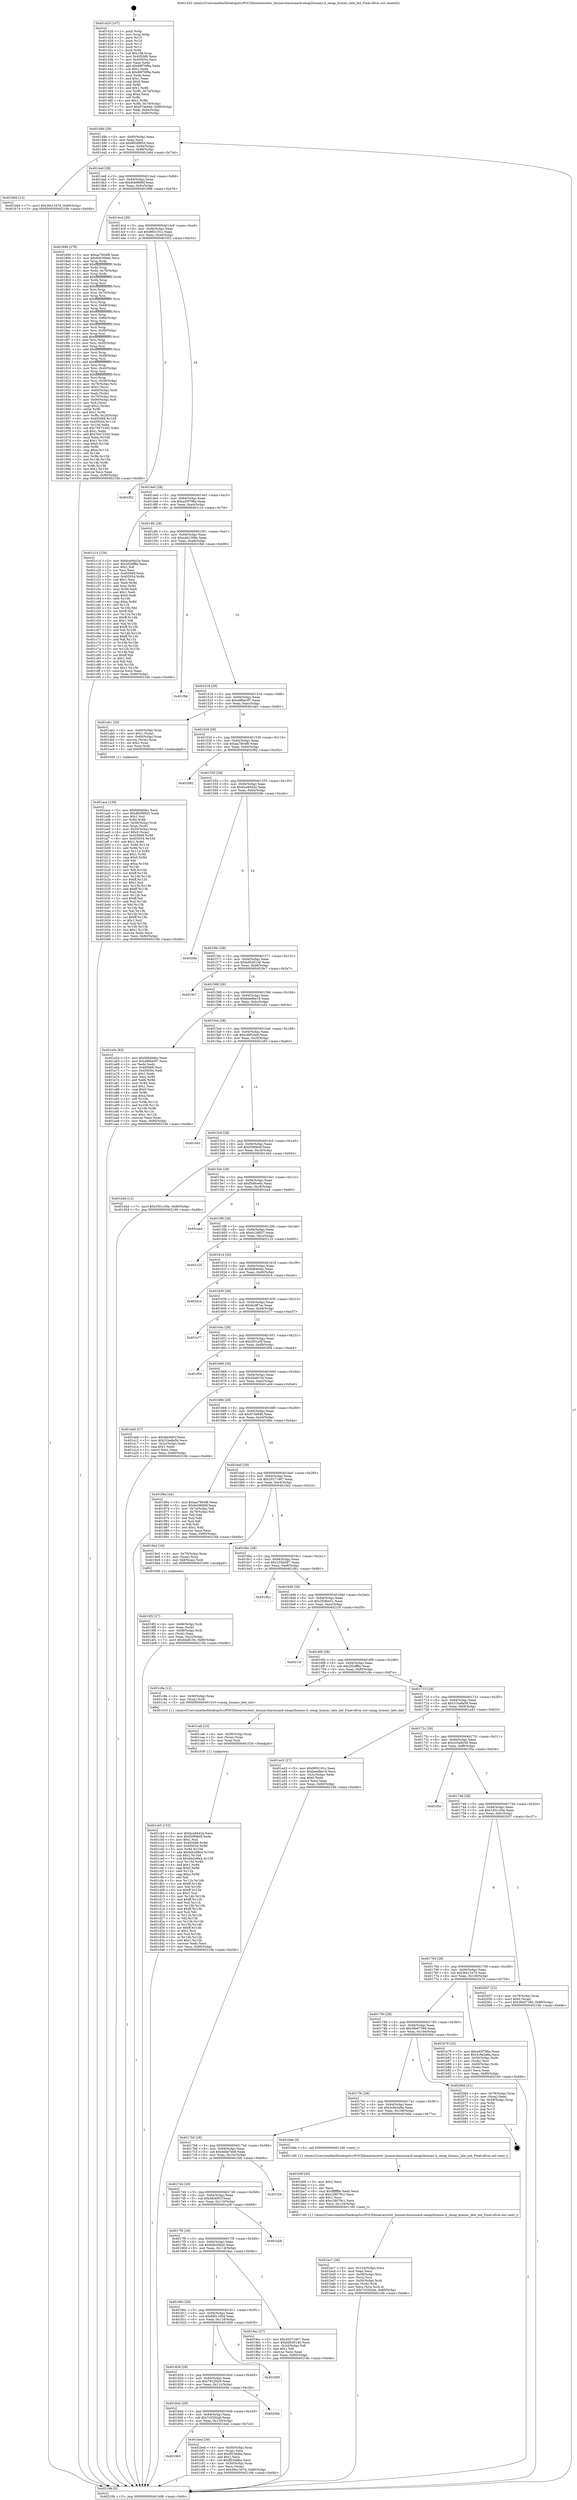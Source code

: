 digraph "0x401420" {
  label = "0x401420 (/mnt/c/Users/mathe/Desktop/tcc/POCII/binaries/extr_linuxarcharmmach-omap2hsmmc.h_omap_hsmmc_late_init_Final-ollvm.out::main(0))"
  labelloc = "t"
  node[shape=record]

  Entry [label="",width=0.3,height=0.3,shape=circle,fillcolor=black,style=filled]
  "0x40148b" [label="{
     0x40148b [29]\l
     | [instrs]\l
     &nbsp;&nbsp;0x40148b \<+3\>: mov -0x80(%rbp),%eax\l
     &nbsp;&nbsp;0x40148e \<+2\>: mov %eax,%ecx\l
     &nbsp;&nbsp;0x401490 \<+6\>: sub $0x8b5f9855,%ecx\l
     &nbsp;&nbsp;0x401496 \<+6\>: mov %eax,-0x94(%rbp)\l
     &nbsp;&nbsp;0x40149c \<+6\>: mov %ecx,-0x98(%rbp)\l
     &nbsp;&nbsp;0x4014a2 \<+6\>: je 0000000000401b6d \<main+0x74d\>\l
  }"]
  "0x401b6d" [label="{
     0x401b6d [12]\l
     | [instrs]\l
     &nbsp;&nbsp;0x401b6d \<+7\>: movl $0x36e1347d,-0x80(%rbp)\l
     &nbsp;&nbsp;0x401b74 \<+5\>: jmp 000000000040216b \<main+0xd4b\>\l
  }"]
  "0x4014a8" [label="{
     0x4014a8 [28]\l
     | [instrs]\l
     &nbsp;&nbsp;0x4014a8 \<+5\>: jmp 00000000004014ad \<main+0x8d\>\l
     &nbsp;&nbsp;0x4014ad \<+6\>: mov -0x94(%rbp),%eax\l
     &nbsp;&nbsp;0x4014b3 \<+5\>: sub $0x9cb9680f,%eax\l
     &nbsp;&nbsp;0x4014b8 \<+6\>: mov %eax,-0x9c(%rbp)\l
     &nbsp;&nbsp;0x4014be \<+6\>: je 0000000000401896 \<main+0x476\>\l
  }"]
  Exit [label="",width=0.3,height=0.3,shape=circle,fillcolor=black,style=filled,peripheries=2]
  "0x401896" [label="{
     0x401896 [278]\l
     | [instrs]\l
     &nbsp;&nbsp;0x401896 \<+5\>: mov $0xaa7804f8,%eax\l
     &nbsp;&nbsp;0x40189b \<+5\>: mov $0x60b30bdc,%ecx\l
     &nbsp;&nbsp;0x4018a0 \<+3\>: mov %rsp,%rdx\l
     &nbsp;&nbsp;0x4018a3 \<+4\>: add $0xfffffffffffffff0,%rdx\l
     &nbsp;&nbsp;0x4018a7 \<+3\>: mov %rdx,%rsp\l
     &nbsp;&nbsp;0x4018aa \<+4\>: mov %rdx,-0x78(%rbp)\l
     &nbsp;&nbsp;0x4018ae \<+3\>: mov %rsp,%rdx\l
     &nbsp;&nbsp;0x4018b1 \<+4\>: add $0xfffffffffffffff0,%rdx\l
     &nbsp;&nbsp;0x4018b5 \<+3\>: mov %rdx,%rsp\l
     &nbsp;&nbsp;0x4018b8 \<+3\>: mov %rsp,%rsi\l
     &nbsp;&nbsp;0x4018bb \<+4\>: add $0xfffffffffffffff0,%rsi\l
     &nbsp;&nbsp;0x4018bf \<+3\>: mov %rsi,%rsp\l
     &nbsp;&nbsp;0x4018c2 \<+4\>: mov %rsi,-0x70(%rbp)\l
     &nbsp;&nbsp;0x4018c6 \<+3\>: mov %rsp,%rsi\l
     &nbsp;&nbsp;0x4018c9 \<+4\>: add $0xfffffffffffffff0,%rsi\l
     &nbsp;&nbsp;0x4018cd \<+3\>: mov %rsi,%rsp\l
     &nbsp;&nbsp;0x4018d0 \<+4\>: mov %rsi,-0x68(%rbp)\l
     &nbsp;&nbsp;0x4018d4 \<+3\>: mov %rsp,%rsi\l
     &nbsp;&nbsp;0x4018d7 \<+4\>: add $0xfffffffffffffff0,%rsi\l
     &nbsp;&nbsp;0x4018db \<+3\>: mov %rsi,%rsp\l
     &nbsp;&nbsp;0x4018de \<+4\>: mov %rsi,-0x60(%rbp)\l
     &nbsp;&nbsp;0x4018e2 \<+3\>: mov %rsp,%rsi\l
     &nbsp;&nbsp;0x4018e5 \<+4\>: add $0xfffffffffffffff0,%rsi\l
     &nbsp;&nbsp;0x4018e9 \<+3\>: mov %rsi,%rsp\l
     &nbsp;&nbsp;0x4018ec \<+4\>: mov %rsi,-0x58(%rbp)\l
     &nbsp;&nbsp;0x4018f0 \<+3\>: mov %rsp,%rsi\l
     &nbsp;&nbsp;0x4018f3 \<+4\>: add $0xfffffffffffffff0,%rsi\l
     &nbsp;&nbsp;0x4018f7 \<+3\>: mov %rsi,%rsp\l
     &nbsp;&nbsp;0x4018fa \<+4\>: mov %rsi,-0x50(%rbp)\l
     &nbsp;&nbsp;0x4018fe \<+3\>: mov %rsp,%rsi\l
     &nbsp;&nbsp;0x401901 \<+4\>: add $0xfffffffffffffff0,%rsi\l
     &nbsp;&nbsp;0x401905 \<+3\>: mov %rsi,%rsp\l
     &nbsp;&nbsp;0x401908 \<+4\>: mov %rsi,-0x48(%rbp)\l
     &nbsp;&nbsp;0x40190c \<+3\>: mov %rsp,%rsi\l
     &nbsp;&nbsp;0x40190f \<+4\>: add $0xfffffffffffffff0,%rsi\l
     &nbsp;&nbsp;0x401913 \<+3\>: mov %rsi,%rsp\l
     &nbsp;&nbsp;0x401916 \<+4\>: mov %rsi,-0x40(%rbp)\l
     &nbsp;&nbsp;0x40191a \<+3\>: mov %rsp,%rsi\l
     &nbsp;&nbsp;0x40191d \<+4\>: add $0xfffffffffffffff0,%rsi\l
     &nbsp;&nbsp;0x401921 \<+3\>: mov %rsi,%rsp\l
     &nbsp;&nbsp;0x401924 \<+4\>: mov %rsi,-0x38(%rbp)\l
     &nbsp;&nbsp;0x401928 \<+4\>: mov -0x78(%rbp),%rsi\l
     &nbsp;&nbsp;0x40192c \<+6\>: movl $0x0,(%rsi)\l
     &nbsp;&nbsp;0x401932 \<+6\>: mov -0x84(%rbp),%edi\l
     &nbsp;&nbsp;0x401938 \<+2\>: mov %edi,(%rdx)\l
     &nbsp;&nbsp;0x40193a \<+4\>: mov -0x70(%rbp),%rsi\l
     &nbsp;&nbsp;0x40193e \<+7\>: mov -0x90(%rbp),%r8\l
     &nbsp;&nbsp;0x401945 \<+3\>: mov %r8,(%rsi)\l
     &nbsp;&nbsp;0x401948 \<+3\>: cmpl $0x2,(%rdx)\l
     &nbsp;&nbsp;0x40194b \<+4\>: setne %r9b\l
     &nbsp;&nbsp;0x40194f \<+4\>: and $0x1,%r9b\l
     &nbsp;&nbsp;0x401953 \<+4\>: mov %r9b,-0x2d(%rbp)\l
     &nbsp;&nbsp;0x401957 \<+8\>: mov 0x405068,%r10d\l
     &nbsp;&nbsp;0x40195f \<+8\>: mov 0x405054,%r11d\l
     &nbsp;&nbsp;0x401967 \<+3\>: mov %r10d,%ebx\l
     &nbsp;&nbsp;0x40196a \<+6\>: sub $0x79472302,%ebx\l
     &nbsp;&nbsp;0x401970 \<+3\>: sub $0x1,%ebx\l
     &nbsp;&nbsp;0x401973 \<+6\>: add $0x79472302,%ebx\l
     &nbsp;&nbsp;0x401979 \<+4\>: imul %ebx,%r10d\l
     &nbsp;&nbsp;0x40197d \<+4\>: and $0x1,%r10d\l
     &nbsp;&nbsp;0x401981 \<+4\>: cmp $0x0,%r10d\l
     &nbsp;&nbsp;0x401985 \<+4\>: sete %r9b\l
     &nbsp;&nbsp;0x401989 \<+4\>: cmp $0xa,%r11d\l
     &nbsp;&nbsp;0x40198d \<+4\>: setl %r14b\l
     &nbsp;&nbsp;0x401991 \<+3\>: mov %r9b,%r15b\l
     &nbsp;&nbsp;0x401994 \<+3\>: and %r14b,%r15b\l
     &nbsp;&nbsp;0x401997 \<+3\>: xor %r14b,%r9b\l
     &nbsp;&nbsp;0x40199a \<+3\>: or %r9b,%r15b\l
     &nbsp;&nbsp;0x40199d \<+4\>: test $0x1,%r15b\l
     &nbsp;&nbsp;0x4019a1 \<+3\>: cmovne %ecx,%eax\l
     &nbsp;&nbsp;0x4019a4 \<+3\>: mov %eax,-0x80(%rbp)\l
     &nbsp;&nbsp;0x4019a7 \<+5\>: jmp 000000000040216b \<main+0xd4b\>\l
  }"]
  "0x4014c4" [label="{
     0x4014c4 [28]\l
     | [instrs]\l
     &nbsp;&nbsp;0x4014c4 \<+5\>: jmp 00000000004014c9 \<main+0xa9\>\l
     &nbsp;&nbsp;0x4014c9 \<+6\>: mov -0x94(%rbp),%eax\l
     &nbsp;&nbsp;0x4014cf \<+5\>: sub $0x9f02191c,%eax\l
     &nbsp;&nbsp;0x4014d4 \<+6\>: mov %eax,-0xa0(%rbp)\l
     &nbsp;&nbsp;0x4014da \<+6\>: je 0000000000401f52 \<main+0xb32\>\l
  }"]
  "0x401cb5" [label="{
     0x401cb5 [152]\l
     | [instrs]\l
     &nbsp;&nbsp;0x401cb5 \<+5\>: mov $0xbce9442e,%ecx\l
     &nbsp;&nbsp;0x401cba \<+5\>: mov $0xf29f4b0f,%edx\l
     &nbsp;&nbsp;0x401cbf \<+3\>: mov $0x1,%sil\l
     &nbsp;&nbsp;0x401cc2 \<+8\>: mov 0x405068,%r8d\l
     &nbsp;&nbsp;0x401cca \<+8\>: mov 0x405054,%r9d\l
     &nbsp;&nbsp;0x401cd2 \<+3\>: mov %r8d,%r10d\l
     &nbsp;&nbsp;0x401cd5 \<+7\>: add $0xfeb2d8e4,%r10d\l
     &nbsp;&nbsp;0x401cdc \<+4\>: sub $0x1,%r10d\l
     &nbsp;&nbsp;0x401ce0 \<+7\>: sub $0xfeb2d8e4,%r10d\l
     &nbsp;&nbsp;0x401ce7 \<+4\>: imul %r10d,%r8d\l
     &nbsp;&nbsp;0x401ceb \<+4\>: and $0x1,%r8d\l
     &nbsp;&nbsp;0x401cef \<+4\>: cmp $0x0,%r8d\l
     &nbsp;&nbsp;0x401cf3 \<+4\>: sete %r11b\l
     &nbsp;&nbsp;0x401cf7 \<+4\>: cmp $0xa,%r9d\l
     &nbsp;&nbsp;0x401cfb \<+3\>: setl %bl\l
     &nbsp;&nbsp;0x401cfe \<+3\>: mov %r11b,%r14b\l
     &nbsp;&nbsp;0x401d01 \<+4\>: xor $0xff,%r14b\l
     &nbsp;&nbsp;0x401d05 \<+3\>: mov %bl,%r15b\l
     &nbsp;&nbsp;0x401d08 \<+4\>: xor $0xff,%r15b\l
     &nbsp;&nbsp;0x401d0c \<+4\>: xor $0x1,%sil\l
     &nbsp;&nbsp;0x401d10 \<+3\>: mov %r14b,%r12b\l
     &nbsp;&nbsp;0x401d13 \<+4\>: and $0xff,%r12b\l
     &nbsp;&nbsp;0x401d17 \<+3\>: and %sil,%r11b\l
     &nbsp;&nbsp;0x401d1a \<+3\>: mov %r15b,%r13b\l
     &nbsp;&nbsp;0x401d1d \<+4\>: and $0xff,%r13b\l
     &nbsp;&nbsp;0x401d21 \<+3\>: and %sil,%bl\l
     &nbsp;&nbsp;0x401d24 \<+3\>: or %r11b,%r12b\l
     &nbsp;&nbsp;0x401d27 \<+3\>: or %bl,%r13b\l
     &nbsp;&nbsp;0x401d2a \<+3\>: xor %r13b,%r12b\l
     &nbsp;&nbsp;0x401d2d \<+3\>: or %r15b,%r14b\l
     &nbsp;&nbsp;0x401d30 \<+4\>: xor $0xff,%r14b\l
     &nbsp;&nbsp;0x401d34 \<+4\>: or $0x1,%sil\l
     &nbsp;&nbsp;0x401d38 \<+3\>: and %sil,%r14b\l
     &nbsp;&nbsp;0x401d3b \<+3\>: or %r14b,%r12b\l
     &nbsp;&nbsp;0x401d3e \<+4\>: test $0x1,%r12b\l
     &nbsp;&nbsp;0x401d42 \<+3\>: cmovne %edx,%ecx\l
     &nbsp;&nbsp;0x401d45 \<+3\>: mov %ecx,-0x80(%rbp)\l
     &nbsp;&nbsp;0x401d48 \<+5\>: jmp 000000000040216b \<main+0xd4b\>\l
  }"]
  "0x401f52" [label="{
     0x401f52\l
  }", style=dashed]
  "0x4014e0" [label="{
     0x4014e0 [28]\l
     | [instrs]\l
     &nbsp;&nbsp;0x4014e0 \<+5\>: jmp 00000000004014e5 \<main+0xc5\>\l
     &nbsp;&nbsp;0x4014e5 \<+6\>: mov -0x94(%rbp),%eax\l
     &nbsp;&nbsp;0x4014eb \<+5\>: sub $0xa45f796a,%eax\l
     &nbsp;&nbsp;0x4014f0 \<+6\>: mov %eax,-0xa4(%rbp)\l
     &nbsp;&nbsp;0x4014f6 \<+6\>: je 0000000000401c14 \<main+0x7f4\>\l
  }"]
  "0x401ca6" [label="{
     0x401ca6 [15]\l
     | [instrs]\l
     &nbsp;&nbsp;0x401ca6 \<+4\>: mov -0x58(%rbp),%rax\l
     &nbsp;&nbsp;0x401caa \<+3\>: mov (%rax),%rax\l
     &nbsp;&nbsp;0x401cad \<+3\>: mov %rax,%rdi\l
     &nbsp;&nbsp;0x401cb0 \<+5\>: call 0000000000401030 \<free@plt\>\l
     | [calls]\l
     &nbsp;&nbsp;0x401030 \{1\} (unknown)\l
  }"]
  "0x401c14" [label="{
     0x401c14 [134]\l
     | [instrs]\l
     &nbsp;&nbsp;0x401c14 \<+5\>: mov $0xbce9442e,%eax\l
     &nbsp;&nbsp;0x401c19 \<+5\>: mov $0x2f2eff8e,%ecx\l
     &nbsp;&nbsp;0x401c1e \<+2\>: mov $0x1,%dl\l
     &nbsp;&nbsp;0x401c20 \<+2\>: xor %esi,%esi\l
     &nbsp;&nbsp;0x401c22 \<+7\>: mov 0x405068,%edi\l
     &nbsp;&nbsp;0x401c29 \<+8\>: mov 0x405054,%r8d\l
     &nbsp;&nbsp;0x401c31 \<+3\>: sub $0x1,%esi\l
     &nbsp;&nbsp;0x401c34 \<+3\>: mov %edi,%r9d\l
     &nbsp;&nbsp;0x401c37 \<+3\>: add %esi,%r9d\l
     &nbsp;&nbsp;0x401c3a \<+4\>: imul %r9d,%edi\l
     &nbsp;&nbsp;0x401c3e \<+3\>: and $0x1,%edi\l
     &nbsp;&nbsp;0x401c41 \<+3\>: cmp $0x0,%edi\l
     &nbsp;&nbsp;0x401c44 \<+4\>: sete %r10b\l
     &nbsp;&nbsp;0x401c48 \<+4\>: cmp $0xa,%r8d\l
     &nbsp;&nbsp;0x401c4c \<+4\>: setl %r11b\l
     &nbsp;&nbsp;0x401c50 \<+3\>: mov %r10b,%bl\l
     &nbsp;&nbsp;0x401c53 \<+3\>: xor $0xff,%bl\l
     &nbsp;&nbsp;0x401c56 \<+3\>: mov %r11b,%r14b\l
     &nbsp;&nbsp;0x401c59 \<+4\>: xor $0xff,%r14b\l
     &nbsp;&nbsp;0x401c5d \<+3\>: xor $0x1,%dl\l
     &nbsp;&nbsp;0x401c60 \<+3\>: mov %bl,%r15b\l
     &nbsp;&nbsp;0x401c63 \<+4\>: and $0xff,%r15b\l
     &nbsp;&nbsp;0x401c67 \<+3\>: and %dl,%r10b\l
     &nbsp;&nbsp;0x401c6a \<+3\>: mov %r14b,%r12b\l
     &nbsp;&nbsp;0x401c6d \<+4\>: and $0xff,%r12b\l
     &nbsp;&nbsp;0x401c71 \<+3\>: and %dl,%r11b\l
     &nbsp;&nbsp;0x401c74 \<+3\>: or %r10b,%r15b\l
     &nbsp;&nbsp;0x401c77 \<+3\>: or %r11b,%r12b\l
     &nbsp;&nbsp;0x401c7a \<+3\>: xor %r12b,%r15b\l
     &nbsp;&nbsp;0x401c7d \<+3\>: or %r14b,%bl\l
     &nbsp;&nbsp;0x401c80 \<+3\>: xor $0xff,%bl\l
     &nbsp;&nbsp;0x401c83 \<+3\>: or $0x1,%dl\l
     &nbsp;&nbsp;0x401c86 \<+2\>: and %dl,%bl\l
     &nbsp;&nbsp;0x401c88 \<+3\>: or %bl,%r15b\l
     &nbsp;&nbsp;0x401c8b \<+4\>: test $0x1,%r15b\l
     &nbsp;&nbsp;0x401c8f \<+3\>: cmovne %ecx,%eax\l
     &nbsp;&nbsp;0x401c92 \<+3\>: mov %eax,-0x80(%rbp)\l
     &nbsp;&nbsp;0x401c95 \<+5\>: jmp 000000000040216b \<main+0xd4b\>\l
  }"]
  "0x4014fc" [label="{
     0x4014fc [28]\l
     | [instrs]\l
     &nbsp;&nbsp;0x4014fc \<+5\>: jmp 0000000000401501 \<main+0xe1\>\l
     &nbsp;&nbsp;0x401501 \<+6\>: mov -0x94(%rbp),%eax\l
     &nbsp;&nbsp;0x401507 \<+5\>: sub $0xa4b1269e,%eax\l
     &nbsp;&nbsp;0x40150c \<+6\>: mov %eax,-0xa8(%rbp)\l
     &nbsp;&nbsp;0x401512 \<+6\>: je 0000000000401fb6 \<main+0xb96\>\l
  }"]
  "0x401860" [label="{
     0x401860\l
  }", style=dashed]
  "0x401fb6" [label="{
     0x401fb6\l
  }", style=dashed]
  "0x401518" [label="{
     0x401518 [28]\l
     | [instrs]\l
     &nbsp;&nbsp;0x401518 \<+5\>: jmp 000000000040151d \<main+0xfd\>\l
     &nbsp;&nbsp;0x40151d \<+6\>: mov -0x94(%rbp),%eax\l
     &nbsp;&nbsp;0x401523 \<+5\>: sub $0xa98be3f7,%eax\l
     &nbsp;&nbsp;0x401528 \<+6\>: mov %eax,-0xac(%rbp)\l
     &nbsp;&nbsp;0x40152e \<+6\>: je 0000000000401ab1 \<main+0x691\>\l
  }"]
  "0x401bed" [label="{
     0x401bed [39]\l
     | [instrs]\l
     &nbsp;&nbsp;0x401bed \<+4\>: mov -0x50(%rbp),%rax\l
     &nbsp;&nbsp;0x401bf1 \<+2\>: mov (%rax),%ecx\l
     &nbsp;&nbsp;0x401bf3 \<+6\>: add $0xff23ddba,%ecx\l
     &nbsp;&nbsp;0x401bf9 \<+3\>: add $0x1,%ecx\l
     &nbsp;&nbsp;0x401bfc \<+6\>: sub $0xff23ddba,%ecx\l
     &nbsp;&nbsp;0x401c02 \<+4\>: mov -0x50(%rbp),%rax\l
     &nbsp;&nbsp;0x401c06 \<+2\>: mov %ecx,(%rax)\l
     &nbsp;&nbsp;0x401c08 \<+7\>: movl $0x36e1347d,-0x80(%rbp)\l
     &nbsp;&nbsp;0x401c0f \<+5\>: jmp 000000000040216b \<main+0xd4b\>\l
  }"]
  "0x401ab1" [label="{
     0x401ab1 [29]\l
     | [instrs]\l
     &nbsp;&nbsp;0x401ab1 \<+4\>: mov -0x60(%rbp),%rax\l
     &nbsp;&nbsp;0x401ab5 \<+6\>: movl $0x1,(%rax)\l
     &nbsp;&nbsp;0x401abb \<+4\>: mov -0x60(%rbp),%rax\l
     &nbsp;&nbsp;0x401abf \<+3\>: movslq (%rax),%rax\l
     &nbsp;&nbsp;0x401ac2 \<+4\>: shl $0x2,%rax\l
     &nbsp;&nbsp;0x401ac6 \<+3\>: mov %rax,%rdi\l
     &nbsp;&nbsp;0x401ac9 \<+5\>: call 0000000000401050 \<malloc@plt\>\l
     | [calls]\l
     &nbsp;&nbsp;0x401050 \{1\} (unknown)\l
  }"]
  "0x401534" [label="{
     0x401534 [28]\l
     | [instrs]\l
     &nbsp;&nbsp;0x401534 \<+5\>: jmp 0000000000401539 \<main+0x119\>\l
     &nbsp;&nbsp;0x401539 \<+6\>: mov -0x94(%rbp),%eax\l
     &nbsp;&nbsp;0x40153f \<+5\>: sub $0xaa7804f8,%eax\l
     &nbsp;&nbsp;0x401544 \<+6\>: mov %eax,-0xb0(%rbp)\l
     &nbsp;&nbsp;0x40154a \<+6\>: je 0000000000402082 \<main+0xc62\>\l
  }"]
  "0x401844" [label="{
     0x401844 [28]\l
     | [instrs]\l
     &nbsp;&nbsp;0x401844 \<+5\>: jmp 0000000000401849 \<main+0x429\>\l
     &nbsp;&nbsp;0x401849 \<+6\>: mov -0x94(%rbp),%eax\l
     &nbsp;&nbsp;0x40184f \<+5\>: sub $0x7c5292ab,%eax\l
     &nbsp;&nbsp;0x401854 \<+6\>: mov %eax,-0x120(%rbp)\l
     &nbsp;&nbsp;0x40185a \<+6\>: je 0000000000401bed \<main+0x7cd\>\l
  }"]
  "0x402082" [label="{
     0x402082\l
  }", style=dashed]
  "0x401550" [label="{
     0x401550 [28]\l
     | [instrs]\l
     &nbsp;&nbsp;0x401550 \<+5\>: jmp 0000000000401555 \<main+0x135\>\l
     &nbsp;&nbsp;0x401555 \<+6\>: mov -0x94(%rbp),%eax\l
     &nbsp;&nbsp;0x40155b \<+5\>: sub $0xbce9442e,%eax\l
     &nbsp;&nbsp;0x401560 \<+6\>: mov %eax,-0xb4(%rbp)\l
     &nbsp;&nbsp;0x401566 \<+6\>: je 00000000004020fe \<main+0xcde\>\l
  }"]
  "0x40204b" [label="{
     0x40204b\l
  }", style=dashed]
  "0x4020fe" [label="{
     0x4020fe\l
  }", style=dashed]
  "0x40156c" [label="{
     0x40156c [28]\l
     | [instrs]\l
     &nbsp;&nbsp;0x40156c \<+5\>: jmp 0000000000401571 \<main+0x151\>\l
     &nbsp;&nbsp;0x401571 \<+6\>: mov -0x94(%rbp),%eax\l
     &nbsp;&nbsp;0x401577 \<+5\>: sub $0xbd040146,%eax\l
     &nbsp;&nbsp;0x40157c \<+6\>: mov %eax,-0xb8(%rbp)\l
     &nbsp;&nbsp;0x401582 \<+6\>: je 00000000004019c7 \<main+0x5a7\>\l
  }"]
  "0x401828" [label="{
     0x401828 [28]\l
     | [instrs]\l
     &nbsp;&nbsp;0x401828 \<+5\>: jmp 000000000040182d \<main+0x40d\>\l
     &nbsp;&nbsp;0x40182d \<+6\>: mov -0x94(%rbp),%eax\l
     &nbsp;&nbsp;0x401833 \<+5\>: sub $0x7922f4c9,%eax\l
     &nbsp;&nbsp;0x401838 \<+6\>: mov %eax,-0x11c(%rbp)\l
     &nbsp;&nbsp;0x40183e \<+6\>: je 000000000040204b \<main+0xc2b\>\l
  }"]
  "0x4019c7" [label="{
     0x4019c7\l
  }", style=dashed]
  "0x401588" [label="{
     0x401588 [28]\l
     | [instrs]\l
     &nbsp;&nbsp;0x401588 \<+5\>: jmp 000000000040158d \<main+0x16d\>\l
     &nbsp;&nbsp;0x40158d \<+6\>: mov -0x94(%rbp),%eax\l
     &nbsp;&nbsp;0x401593 \<+5\>: sub $0xbeedbe19,%eax\l
     &nbsp;&nbsp;0x401598 \<+6\>: mov %eax,-0xbc(%rbp)\l
     &nbsp;&nbsp;0x40159e \<+6\>: je 0000000000401a5e \<main+0x63e\>\l
  }"]
  "0x401d59" [label="{
     0x401d59\l
  }", style=dashed]
  "0x401a5e" [label="{
     0x401a5e [83]\l
     | [instrs]\l
     &nbsp;&nbsp;0x401a5e \<+5\>: mov $0xfd846dec,%eax\l
     &nbsp;&nbsp;0x401a63 \<+5\>: mov $0xa98be3f7,%ecx\l
     &nbsp;&nbsp;0x401a68 \<+2\>: xor %edx,%edx\l
     &nbsp;&nbsp;0x401a6a \<+7\>: mov 0x405068,%esi\l
     &nbsp;&nbsp;0x401a71 \<+7\>: mov 0x405054,%edi\l
     &nbsp;&nbsp;0x401a78 \<+3\>: sub $0x1,%edx\l
     &nbsp;&nbsp;0x401a7b \<+3\>: mov %esi,%r8d\l
     &nbsp;&nbsp;0x401a7e \<+3\>: add %edx,%r8d\l
     &nbsp;&nbsp;0x401a81 \<+4\>: imul %r8d,%esi\l
     &nbsp;&nbsp;0x401a85 \<+3\>: and $0x1,%esi\l
     &nbsp;&nbsp;0x401a88 \<+3\>: cmp $0x0,%esi\l
     &nbsp;&nbsp;0x401a8b \<+4\>: sete %r9b\l
     &nbsp;&nbsp;0x401a8f \<+3\>: cmp $0xa,%edi\l
     &nbsp;&nbsp;0x401a92 \<+4\>: setl %r10b\l
     &nbsp;&nbsp;0x401a96 \<+3\>: mov %r9b,%r11b\l
     &nbsp;&nbsp;0x401a99 \<+3\>: and %r10b,%r11b\l
     &nbsp;&nbsp;0x401a9c \<+3\>: xor %r10b,%r9b\l
     &nbsp;&nbsp;0x401a9f \<+3\>: or %r9b,%r11b\l
     &nbsp;&nbsp;0x401aa2 \<+4\>: test $0x1,%r11b\l
     &nbsp;&nbsp;0x401aa6 \<+3\>: cmovne %ecx,%eax\l
     &nbsp;&nbsp;0x401aa9 \<+3\>: mov %eax,-0x80(%rbp)\l
     &nbsp;&nbsp;0x401aac \<+5\>: jmp 000000000040216b \<main+0xd4b\>\l
  }"]
  "0x4015a4" [label="{
     0x4015a4 [28]\l
     | [instrs]\l
     &nbsp;&nbsp;0x4015a4 \<+5\>: jmp 00000000004015a9 \<main+0x189\>\l
     &nbsp;&nbsp;0x4015a9 \<+6\>: mov -0x94(%rbp),%eax\l
     &nbsp;&nbsp;0x4015af \<+5\>: sub $0xc48f18a9,%eax\l
     &nbsp;&nbsp;0x4015b4 \<+6\>: mov %eax,-0xc0(%rbp)\l
     &nbsp;&nbsp;0x4015ba \<+6\>: je 0000000000401e83 \<main+0xa63\>\l
  }"]
  "0x401bc7" [label="{
     0x401bc7 [38]\l
     | [instrs]\l
     &nbsp;&nbsp;0x401bc7 \<+6\>: mov -0x124(%rbp),%ecx\l
     &nbsp;&nbsp;0x401bcd \<+3\>: imul %eax,%ecx\l
     &nbsp;&nbsp;0x401bd0 \<+4\>: mov -0x58(%rbp),%rsi\l
     &nbsp;&nbsp;0x401bd4 \<+3\>: mov (%rsi),%rsi\l
     &nbsp;&nbsp;0x401bd7 \<+4\>: mov -0x50(%rbp),%rdi\l
     &nbsp;&nbsp;0x401bdb \<+3\>: movslq (%rdi),%rdi\l
     &nbsp;&nbsp;0x401bde \<+3\>: mov %ecx,(%rsi,%rdi,4)\l
     &nbsp;&nbsp;0x401be1 \<+7\>: movl $0x7c5292ab,-0x80(%rbp)\l
     &nbsp;&nbsp;0x401be8 \<+5\>: jmp 000000000040216b \<main+0xd4b\>\l
  }"]
  "0x401e83" [label="{
     0x401e83\l
  }", style=dashed]
  "0x4015c0" [label="{
     0x4015c0 [28]\l
     | [instrs]\l
     &nbsp;&nbsp;0x4015c0 \<+5\>: jmp 00000000004015c5 \<main+0x1a5\>\l
     &nbsp;&nbsp;0x4015c5 \<+6\>: mov -0x94(%rbp),%eax\l
     &nbsp;&nbsp;0x4015cb \<+5\>: sub $0xf29f4b0f,%eax\l
     &nbsp;&nbsp;0x4015d0 \<+6\>: mov %eax,-0xc4(%rbp)\l
     &nbsp;&nbsp;0x4015d6 \<+6\>: je 0000000000401d4d \<main+0x92d\>\l
  }"]
  "0x401b9f" [label="{
     0x401b9f [40]\l
     | [instrs]\l
     &nbsp;&nbsp;0x401b9f \<+5\>: mov $0x2,%ecx\l
     &nbsp;&nbsp;0x401ba4 \<+1\>: cltd\l
     &nbsp;&nbsp;0x401ba5 \<+2\>: idiv %ecx\l
     &nbsp;&nbsp;0x401ba7 \<+6\>: imul $0xfffffffe,%edx,%ecx\l
     &nbsp;&nbsp;0x401bad \<+6\>: sub $0xc28079c1,%ecx\l
     &nbsp;&nbsp;0x401bb3 \<+3\>: add $0x1,%ecx\l
     &nbsp;&nbsp;0x401bb6 \<+6\>: add $0xc28079c1,%ecx\l
     &nbsp;&nbsp;0x401bbc \<+6\>: mov %ecx,-0x124(%rbp)\l
     &nbsp;&nbsp;0x401bc2 \<+5\>: call 0000000000401160 \<next_i\>\l
     | [calls]\l
     &nbsp;&nbsp;0x401160 \{1\} (/mnt/c/Users/mathe/Desktop/tcc/POCII/binaries/extr_linuxarcharmmach-omap2hsmmc.h_omap_hsmmc_late_init_Final-ollvm.out::next_i)\l
  }"]
  "0x401d4d" [label="{
     0x401d4d [12]\l
     | [instrs]\l
     &nbsp;&nbsp;0x401d4d \<+7\>: movl $0x3301c30e,-0x80(%rbp)\l
     &nbsp;&nbsp;0x401d54 \<+5\>: jmp 000000000040216b \<main+0xd4b\>\l
  }"]
  "0x4015dc" [label="{
     0x4015dc [28]\l
     | [instrs]\l
     &nbsp;&nbsp;0x4015dc \<+5\>: jmp 00000000004015e1 \<main+0x1c1\>\l
     &nbsp;&nbsp;0x4015e1 \<+6\>: mov -0x94(%rbp),%eax\l
     &nbsp;&nbsp;0x4015e7 \<+5\>: sub $0xf5d6ce6c,%eax\l
     &nbsp;&nbsp;0x4015ec \<+6\>: mov %eax,-0xc8(%rbp)\l
     &nbsp;&nbsp;0x4015f2 \<+6\>: je 0000000000401ea4 \<main+0xa84\>\l
  }"]
  "0x401ace" [label="{
     0x401ace [159]\l
     | [instrs]\l
     &nbsp;&nbsp;0x401ace \<+5\>: mov $0xfd846dec,%ecx\l
     &nbsp;&nbsp;0x401ad3 \<+5\>: mov $0x8b5f9855,%edx\l
     &nbsp;&nbsp;0x401ad8 \<+3\>: mov $0x1,%sil\l
     &nbsp;&nbsp;0x401adb \<+3\>: xor %r8d,%r8d\l
     &nbsp;&nbsp;0x401ade \<+4\>: mov -0x58(%rbp),%rdi\l
     &nbsp;&nbsp;0x401ae2 \<+3\>: mov %rax,(%rdi)\l
     &nbsp;&nbsp;0x401ae5 \<+4\>: mov -0x50(%rbp),%rax\l
     &nbsp;&nbsp;0x401ae9 \<+6\>: movl $0x0,(%rax)\l
     &nbsp;&nbsp;0x401aef \<+8\>: mov 0x405068,%r9d\l
     &nbsp;&nbsp;0x401af7 \<+8\>: mov 0x405054,%r10d\l
     &nbsp;&nbsp;0x401aff \<+4\>: sub $0x1,%r8d\l
     &nbsp;&nbsp;0x401b03 \<+3\>: mov %r9d,%r11d\l
     &nbsp;&nbsp;0x401b06 \<+3\>: add %r8d,%r11d\l
     &nbsp;&nbsp;0x401b09 \<+4\>: imul %r11d,%r9d\l
     &nbsp;&nbsp;0x401b0d \<+4\>: and $0x1,%r9d\l
     &nbsp;&nbsp;0x401b11 \<+4\>: cmp $0x0,%r9d\l
     &nbsp;&nbsp;0x401b15 \<+3\>: sete %bl\l
     &nbsp;&nbsp;0x401b18 \<+4\>: cmp $0xa,%r10d\l
     &nbsp;&nbsp;0x401b1c \<+4\>: setl %r14b\l
     &nbsp;&nbsp;0x401b20 \<+3\>: mov %bl,%r15b\l
     &nbsp;&nbsp;0x401b23 \<+4\>: xor $0xff,%r15b\l
     &nbsp;&nbsp;0x401b27 \<+3\>: mov %r14b,%r12b\l
     &nbsp;&nbsp;0x401b2a \<+4\>: xor $0xff,%r12b\l
     &nbsp;&nbsp;0x401b2e \<+4\>: xor $0x1,%sil\l
     &nbsp;&nbsp;0x401b32 \<+3\>: mov %r15b,%r13b\l
     &nbsp;&nbsp;0x401b35 \<+4\>: and $0xff,%r13b\l
     &nbsp;&nbsp;0x401b39 \<+3\>: and %sil,%bl\l
     &nbsp;&nbsp;0x401b3c \<+3\>: mov %r12b,%al\l
     &nbsp;&nbsp;0x401b3f \<+2\>: and $0xff,%al\l
     &nbsp;&nbsp;0x401b41 \<+3\>: and %sil,%r14b\l
     &nbsp;&nbsp;0x401b44 \<+3\>: or %bl,%r13b\l
     &nbsp;&nbsp;0x401b47 \<+3\>: or %r14b,%al\l
     &nbsp;&nbsp;0x401b4a \<+3\>: xor %al,%r13b\l
     &nbsp;&nbsp;0x401b4d \<+3\>: or %r12b,%r15b\l
     &nbsp;&nbsp;0x401b50 \<+4\>: xor $0xff,%r15b\l
     &nbsp;&nbsp;0x401b54 \<+4\>: or $0x1,%sil\l
     &nbsp;&nbsp;0x401b58 \<+3\>: and %sil,%r15b\l
     &nbsp;&nbsp;0x401b5b \<+3\>: or %r15b,%r13b\l
     &nbsp;&nbsp;0x401b5e \<+4\>: test $0x1,%r13b\l
     &nbsp;&nbsp;0x401b62 \<+3\>: cmovne %edx,%ecx\l
     &nbsp;&nbsp;0x401b65 \<+3\>: mov %ecx,-0x80(%rbp)\l
     &nbsp;&nbsp;0x401b68 \<+5\>: jmp 000000000040216b \<main+0xd4b\>\l
  }"]
  "0x401ea4" [label="{
     0x401ea4\l
  }", style=dashed]
  "0x4015f8" [label="{
     0x4015f8 [28]\l
     | [instrs]\l
     &nbsp;&nbsp;0x4015f8 \<+5\>: jmp 00000000004015fd \<main+0x1dd\>\l
     &nbsp;&nbsp;0x4015fd \<+6\>: mov -0x94(%rbp),%eax\l
     &nbsp;&nbsp;0x401603 \<+5\>: sub $0xfc1bf637,%eax\l
     &nbsp;&nbsp;0x401608 \<+6\>: mov %eax,-0xcc(%rbp)\l
     &nbsp;&nbsp;0x40160e \<+6\>: je 0000000000402125 \<main+0xd05\>\l
  }"]
  "0x4019f2" [label="{
     0x4019f2 [27]\l
     | [instrs]\l
     &nbsp;&nbsp;0x4019f2 \<+4\>: mov -0x68(%rbp),%rdi\l
     &nbsp;&nbsp;0x4019f6 \<+2\>: mov %eax,(%rdi)\l
     &nbsp;&nbsp;0x4019f8 \<+4\>: mov -0x68(%rbp),%rdi\l
     &nbsp;&nbsp;0x4019fc \<+2\>: mov (%rdi),%eax\l
     &nbsp;&nbsp;0x4019fe \<+3\>: mov %eax,-0x2c(%rbp)\l
     &nbsp;&nbsp;0x401a01 \<+7\>: movl $0x40a8154,-0x80(%rbp)\l
     &nbsp;&nbsp;0x401a08 \<+5\>: jmp 000000000040216b \<main+0xd4b\>\l
  }"]
  "0x402125" [label="{
     0x402125\l
  }", style=dashed]
  "0x401614" [label="{
     0x401614 [28]\l
     | [instrs]\l
     &nbsp;&nbsp;0x401614 \<+5\>: jmp 0000000000401619 \<main+0x1f9\>\l
     &nbsp;&nbsp;0x401619 \<+6\>: mov -0x94(%rbp),%eax\l
     &nbsp;&nbsp;0x40161f \<+5\>: sub $0xfd846dec,%eax\l
     &nbsp;&nbsp;0x401624 \<+6\>: mov %eax,-0xd0(%rbp)\l
     &nbsp;&nbsp;0x40162a \<+6\>: je 00000000004020c4 \<main+0xca4\>\l
  }"]
  "0x40180c" [label="{
     0x40180c [28]\l
     | [instrs]\l
     &nbsp;&nbsp;0x40180c \<+5\>: jmp 0000000000401811 \<main+0x3f1\>\l
     &nbsp;&nbsp;0x401811 \<+6\>: mov -0x94(%rbp),%eax\l
     &nbsp;&nbsp;0x401817 \<+5\>: sub $0x6fd11004,%eax\l
     &nbsp;&nbsp;0x40181c \<+6\>: mov %eax,-0x118(%rbp)\l
     &nbsp;&nbsp;0x401822 \<+6\>: je 0000000000401d59 \<main+0x939\>\l
  }"]
  "0x4020c4" [label="{
     0x4020c4\l
  }", style=dashed]
  "0x401630" [label="{
     0x401630 [28]\l
     | [instrs]\l
     &nbsp;&nbsp;0x401630 \<+5\>: jmp 0000000000401635 \<main+0x215\>\l
     &nbsp;&nbsp;0x401635 \<+6\>: mov -0x94(%rbp),%eax\l
     &nbsp;&nbsp;0x40163b \<+5\>: sub $0xfecf87ac,%eax\l
     &nbsp;&nbsp;0x401640 \<+6\>: mov %eax,-0xd4(%rbp)\l
     &nbsp;&nbsp;0x401646 \<+6\>: je 0000000000401e77 \<main+0xa57\>\l
  }"]
  "0x4019ac" [label="{
     0x4019ac [27]\l
     | [instrs]\l
     &nbsp;&nbsp;0x4019ac \<+5\>: mov $0x20271467,%eax\l
     &nbsp;&nbsp;0x4019b1 \<+5\>: mov $0xbd040146,%ecx\l
     &nbsp;&nbsp;0x4019b6 \<+3\>: mov -0x2d(%rbp),%dl\l
     &nbsp;&nbsp;0x4019b9 \<+3\>: test $0x1,%dl\l
     &nbsp;&nbsp;0x4019bc \<+3\>: cmovne %ecx,%eax\l
     &nbsp;&nbsp;0x4019bf \<+3\>: mov %eax,-0x80(%rbp)\l
     &nbsp;&nbsp;0x4019c2 \<+5\>: jmp 000000000040216b \<main+0xd4b\>\l
  }"]
  "0x401e77" [label="{
     0x401e77\l
  }", style=dashed]
  "0x40164c" [label="{
     0x40164c [28]\l
     | [instrs]\l
     &nbsp;&nbsp;0x40164c \<+5\>: jmp 0000000000401651 \<main+0x231\>\l
     &nbsp;&nbsp;0x401651 \<+6\>: mov -0x94(%rbp),%eax\l
     &nbsp;&nbsp;0x401657 \<+5\>: sub $0x3f31e5f,%eax\l
     &nbsp;&nbsp;0x40165c \<+6\>: mov %eax,-0xd8(%rbp)\l
     &nbsp;&nbsp;0x401662 \<+6\>: je 0000000000401f04 \<main+0xae4\>\l
  }"]
  "0x4017f0" [label="{
     0x4017f0 [28]\l
     | [instrs]\l
     &nbsp;&nbsp;0x4017f0 \<+5\>: jmp 00000000004017f5 \<main+0x3d5\>\l
     &nbsp;&nbsp;0x4017f5 \<+6\>: mov -0x94(%rbp),%eax\l
     &nbsp;&nbsp;0x4017fb \<+5\>: sub $0x60b30bdc,%eax\l
     &nbsp;&nbsp;0x401800 \<+6\>: mov %eax,-0x114(%rbp)\l
     &nbsp;&nbsp;0x401806 \<+6\>: je 00000000004019ac \<main+0x58c\>\l
  }"]
  "0x401f04" [label="{
     0x401f04\l
  }", style=dashed]
  "0x401668" [label="{
     0x401668 [28]\l
     | [instrs]\l
     &nbsp;&nbsp;0x401668 \<+5\>: jmp 000000000040166d \<main+0x24d\>\l
     &nbsp;&nbsp;0x40166d \<+6\>: mov -0x94(%rbp),%eax\l
     &nbsp;&nbsp;0x401673 \<+5\>: sub $0x40a8154,%eax\l
     &nbsp;&nbsp;0x401678 \<+6\>: mov %eax,-0xdc(%rbp)\l
     &nbsp;&nbsp;0x40167e \<+6\>: je 0000000000401a0d \<main+0x5ed\>\l
  }"]
  "0x401a28" [label="{
     0x401a28\l
  }", style=dashed]
  "0x401a0d" [label="{
     0x401a0d [27]\l
     | [instrs]\l
     &nbsp;&nbsp;0x401a0d \<+5\>: mov $0x4fe49f1f,%eax\l
     &nbsp;&nbsp;0x401a12 \<+5\>: mov $0x31ba8a56,%ecx\l
     &nbsp;&nbsp;0x401a17 \<+3\>: mov -0x2c(%rbp),%edx\l
     &nbsp;&nbsp;0x401a1a \<+3\>: cmp $0x1,%edx\l
     &nbsp;&nbsp;0x401a1d \<+3\>: cmovl %ecx,%eax\l
     &nbsp;&nbsp;0x401a20 \<+3\>: mov %eax,-0x80(%rbp)\l
     &nbsp;&nbsp;0x401a23 \<+5\>: jmp 000000000040216b \<main+0xd4b\>\l
  }"]
  "0x401684" [label="{
     0x401684 [28]\l
     | [instrs]\l
     &nbsp;&nbsp;0x401684 \<+5\>: jmp 0000000000401689 \<main+0x269\>\l
     &nbsp;&nbsp;0x401689 \<+6\>: mov -0x94(%rbp),%eax\l
     &nbsp;&nbsp;0x40168f \<+5\>: sub $0x974e84b,%eax\l
     &nbsp;&nbsp;0x401694 \<+6\>: mov %eax,-0xe0(%rbp)\l
     &nbsp;&nbsp;0x40169a \<+6\>: je 000000000040186a \<main+0x44a\>\l
  }"]
  "0x4017d4" [label="{
     0x4017d4 [28]\l
     | [instrs]\l
     &nbsp;&nbsp;0x4017d4 \<+5\>: jmp 00000000004017d9 \<main+0x3b9\>\l
     &nbsp;&nbsp;0x4017d9 \<+6\>: mov -0x94(%rbp),%eax\l
     &nbsp;&nbsp;0x4017df \<+5\>: sub $0x4fe49f1f,%eax\l
     &nbsp;&nbsp;0x4017e4 \<+6\>: mov %eax,-0x110(%rbp)\l
     &nbsp;&nbsp;0x4017ea \<+6\>: je 0000000000401a28 \<main+0x608\>\l
  }"]
  "0x40186a" [label="{
     0x40186a [44]\l
     | [instrs]\l
     &nbsp;&nbsp;0x40186a \<+5\>: mov $0xaa7804f8,%eax\l
     &nbsp;&nbsp;0x40186f \<+5\>: mov $0x9cb9680f,%ecx\l
     &nbsp;&nbsp;0x401874 \<+3\>: mov -0x7a(%rbp),%dl\l
     &nbsp;&nbsp;0x401877 \<+4\>: mov -0x79(%rbp),%sil\l
     &nbsp;&nbsp;0x40187b \<+3\>: mov %dl,%dil\l
     &nbsp;&nbsp;0x40187e \<+3\>: and %sil,%dil\l
     &nbsp;&nbsp;0x401881 \<+3\>: xor %sil,%dl\l
     &nbsp;&nbsp;0x401884 \<+3\>: or %dl,%dil\l
     &nbsp;&nbsp;0x401887 \<+4\>: test $0x1,%dil\l
     &nbsp;&nbsp;0x40188b \<+3\>: cmovne %ecx,%eax\l
     &nbsp;&nbsp;0x40188e \<+3\>: mov %eax,-0x80(%rbp)\l
     &nbsp;&nbsp;0x401891 \<+5\>: jmp 000000000040216b \<main+0xd4b\>\l
  }"]
  "0x4016a0" [label="{
     0x4016a0 [28]\l
     | [instrs]\l
     &nbsp;&nbsp;0x4016a0 \<+5\>: jmp 00000000004016a5 \<main+0x285\>\l
     &nbsp;&nbsp;0x4016a5 \<+6\>: mov -0x94(%rbp),%eax\l
     &nbsp;&nbsp;0x4016ab \<+5\>: sub $0x20271467,%eax\l
     &nbsp;&nbsp;0x4016b0 \<+6\>: mov %eax,-0xe4(%rbp)\l
     &nbsp;&nbsp;0x4016b6 \<+6\>: je 00000000004019e2 \<main+0x5c2\>\l
  }"]
  "0x40216b" [label="{
     0x40216b [5]\l
     | [instrs]\l
     &nbsp;&nbsp;0x40216b \<+5\>: jmp 000000000040148b \<main+0x6b\>\l
  }"]
  "0x401420" [label="{
     0x401420 [107]\l
     | [instrs]\l
     &nbsp;&nbsp;0x401420 \<+1\>: push %rbp\l
     &nbsp;&nbsp;0x401421 \<+3\>: mov %rsp,%rbp\l
     &nbsp;&nbsp;0x401424 \<+2\>: push %r15\l
     &nbsp;&nbsp;0x401426 \<+2\>: push %r14\l
     &nbsp;&nbsp;0x401428 \<+2\>: push %r13\l
     &nbsp;&nbsp;0x40142a \<+2\>: push %r12\l
     &nbsp;&nbsp;0x40142c \<+1\>: push %rbx\l
     &nbsp;&nbsp;0x40142d \<+7\>: sub $0x108,%rsp\l
     &nbsp;&nbsp;0x401434 \<+7\>: mov 0x405068,%eax\l
     &nbsp;&nbsp;0x40143b \<+7\>: mov 0x405054,%ecx\l
     &nbsp;&nbsp;0x401442 \<+2\>: mov %eax,%edx\l
     &nbsp;&nbsp;0x401444 \<+6\>: add $0x88f76f9a,%edx\l
     &nbsp;&nbsp;0x40144a \<+3\>: sub $0x1,%edx\l
     &nbsp;&nbsp;0x40144d \<+6\>: sub $0x88f76f9a,%edx\l
     &nbsp;&nbsp;0x401453 \<+3\>: imul %edx,%eax\l
     &nbsp;&nbsp;0x401456 \<+3\>: and $0x1,%eax\l
     &nbsp;&nbsp;0x401459 \<+3\>: cmp $0x0,%eax\l
     &nbsp;&nbsp;0x40145c \<+4\>: sete %r8b\l
     &nbsp;&nbsp;0x401460 \<+4\>: and $0x1,%r8b\l
     &nbsp;&nbsp;0x401464 \<+4\>: mov %r8b,-0x7a(%rbp)\l
     &nbsp;&nbsp;0x401468 \<+3\>: cmp $0xa,%ecx\l
     &nbsp;&nbsp;0x40146b \<+4\>: setl %r8b\l
     &nbsp;&nbsp;0x40146f \<+4\>: and $0x1,%r8b\l
     &nbsp;&nbsp;0x401473 \<+4\>: mov %r8b,-0x79(%rbp)\l
     &nbsp;&nbsp;0x401477 \<+7\>: movl $0x974e84b,-0x80(%rbp)\l
     &nbsp;&nbsp;0x40147e \<+6\>: mov %edi,-0x84(%rbp)\l
     &nbsp;&nbsp;0x401484 \<+7\>: mov %rsi,-0x90(%rbp)\l
  }"]
  "0x401f2b" [label="{
     0x401f2b\l
  }", style=dashed]
  "0x4017b8" [label="{
     0x4017b8 [28]\l
     | [instrs]\l
     &nbsp;&nbsp;0x4017b8 \<+5\>: jmp 00000000004017bd \<main+0x39d\>\l
     &nbsp;&nbsp;0x4017bd \<+6\>: mov -0x94(%rbp),%eax\l
     &nbsp;&nbsp;0x4017c3 \<+5\>: sub $0x46dd7eb8,%eax\l
     &nbsp;&nbsp;0x4017c8 \<+6\>: mov %eax,-0x10c(%rbp)\l
     &nbsp;&nbsp;0x4017ce \<+6\>: je 0000000000401f2b \<main+0xb0b\>\l
  }"]
  "0x4019e2" [label="{
     0x4019e2 [16]\l
     | [instrs]\l
     &nbsp;&nbsp;0x4019e2 \<+4\>: mov -0x70(%rbp),%rax\l
     &nbsp;&nbsp;0x4019e6 \<+3\>: mov (%rax),%rax\l
     &nbsp;&nbsp;0x4019e9 \<+4\>: mov 0x8(%rax),%rdi\l
     &nbsp;&nbsp;0x4019ed \<+5\>: call 0000000000401060 \<atoi@plt\>\l
     | [calls]\l
     &nbsp;&nbsp;0x401060 \{1\} (unknown)\l
  }"]
  "0x4016bc" [label="{
     0x4016bc [28]\l
     | [instrs]\l
     &nbsp;&nbsp;0x4016bc \<+5\>: jmp 00000000004016c1 \<main+0x2a1\>\l
     &nbsp;&nbsp;0x4016c1 \<+6\>: mov -0x94(%rbp),%eax\l
     &nbsp;&nbsp;0x4016c7 \<+5\>: sub $0x233fa587,%eax\l
     &nbsp;&nbsp;0x4016cc \<+6\>: mov %eax,-0xe8(%rbp)\l
     &nbsp;&nbsp;0x4016d2 \<+6\>: je 0000000000401db1 \<main+0x991\>\l
  }"]
  "0x401b9a" [label="{
     0x401b9a [5]\l
     | [instrs]\l
     &nbsp;&nbsp;0x401b9a \<+5\>: call 0000000000401160 \<next_i\>\l
     | [calls]\l
     &nbsp;&nbsp;0x401160 \{1\} (/mnt/c/Users/mathe/Desktop/tcc/POCII/binaries/extr_linuxarcharmmach-omap2hsmmc.h_omap_hsmmc_late_init_Final-ollvm.out::next_i)\l
  }"]
  "0x401db1" [label="{
     0x401db1\l
  }", style=dashed]
  "0x4016d8" [label="{
     0x4016d8 [28]\l
     | [instrs]\l
     &nbsp;&nbsp;0x4016d8 \<+5\>: jmp 00000000004016dd \<main+0x2bd\>\l
     &nbsp;&nbsp;0x4016dd \<+6\>: mov -0x94(%rbp),%eax\l
     &nbsp;&nbsp;0x4016e3 \<+5\>: sub $0x2f28ee51,%eax\l
     &nbsp;&nbsp;0x4016e8 \<+6\>: mov %eax,-0xec(%rbp)\l
     &nbsp;&nbsp;0x4016ee \<+6\>: je 000000000040215f \<main+0xd3f\>\l
  }"]
  "0x40179c" [label="{
     0x40179c [28]\l
     | [instrs]\l
     &nbsp;&nbsp;0x40179c \<+5\>: jmp 00000000004017a1 \<main+0x381\>\l
     &nbsp;&nbsp;0x4017a1 \<+6\>: mov -0x94(%rbp),%eax\l
     &nbsp;&nbsp;0x4017a7 \<+5\>: sub $0x3c9a3a8a,%eax\l
     &nbsp;&nbsp;0x4017ac \<+6\>: mov %eax,-0x108(%rbp)\l
     &nbsp;&nbsp;0x4017b2 \<+6\>: je 0000000000401b9a \<main+0x77a\>\l
  }"]
  "0x40215f" [label="{
     0x40215f\l
  }", style=dashed]
  "0x4016f4" [label="{
     0x4016f4 [28]\l
     | [instrs]\l
     &nbsp;&nbsp;0x4016f4 \<+5\>: jmp 00000000004016f9 \<main+0x2d9\>\l
     &nbsp;&nbsp;0x4016f9 \<+6\>: mov -0x94(%rbp),%eax\l
     &nbsp;&nbsp;0x4016ff \<+5\>: sub $0x2f2eff8e,%eax\l
     &nbsp;&nbsp;0x401704 \<+6\>: mov %eax,-0xf0(%rbp)\l
     &nbsp;&nbsp;0x40170a \<+6\>: je 0000000000401c9a \<main+0x87a\>\l
  }"]
  "0x40206d" [label="{
     0x40206d [21]\l
     | [instrs]\l
     &nbsp;&nbsp;0x40206d \<+4\>: mov -0x78(%rbp),%rax\l
     &nbsp;&nbsp;0x402071 \<+2\>: mov (%rax),%eax\l
     &nbsp;&nbsp;0x402073 \<+4\>: lea -0x28(%rbp),%rsp\l
     &nbsp;&nbsp;0x402077 \<+1\>: pop %rbx\l
     &nbsp;&nbsp;0x402078 \<+2\>: pop %r12\l
     &nbsp;&nbsp;0x40207a \<+2\>: pop %r13\l
     &nbsp;&nbsp;0x40207c \<+2\>: pop %r14\l
     &nbsp;&nbsp;0x40207e \<+2\>: pop %r15\l
     &nbsp;&nbsp;0x402080 \<+1\>: pop %rbp\l
     &nbsp;&nbsp;0x402081 \<+1\>: ret\l
  }"]
  "0x401c9a" [label="{
     0x401c9a [12]\l
     | [instrs]\l
     &nbsp;&nbsp;0x401c9a \<+4\>: mov -0x58(%rbp),%rax\l
     &nbsp;&nbsp;0x401c9e \<+3\>: mov (%rax),%rdi\l
     &nbsp;&nbsp;0x401ca1 \<+5\>: call 0000000000401410 \<omap_hsmmc_late_init\>\l
     | [calls]\l
     &nbsp;&nbsp;0x401410 \{1\} (/mnt/c/Users/mathe/Desktop/tcc/POCII/binaries/extr_linuxarcharmmach-omap2hsmmc.h_omap_hsmmc_late_init_Final-ollvm.out::omap_hsmmc_late_init)\l
  }"]
  "0x401710" [label="{
     0x401710 [28]\l
     | [instrs]\l
     &nbsp;&nbsp;0x401710 \<+5\>: jmp 0000000000401715 \<main+0x2f5\>\l
     &nbsp;&nbsp;0x401715 \<+6\>: mov -0x94(%rbp),%eax\l
     &nbsp;&nbsp;0x40171b \<+5\>: sub $0x31ba8a56,%eax\l
     &nbsp;&nbsp;0x401720 \<+6\>: mov %eax,-0xf4(%rbp)\l
     &nbsp;&nbsp;0x401726 \<+6\>: je 0000000000401a43 \<main+0x623\>\l
  }"]
  "0x401780" [label="{
     0x401780 [28]\l
     | [instrs]\l
     &nbsp;&nbsp;0x401780 \<+5\>: jmp 0000000000401785 \<main+0x365\>\l
     &nbsp;&nbsp;0x401785 \<+6\>: mov -0x94(%rbp),%eax\l
     &nbsp;&nbsp;0x40178b \<+5\>: sub $0x38e07380,%eax\l
     &nbsp;&nbsp;0x401790 \<+6\>: mov %eax,-0x104(%rbp)\l
     &nbsp;&nbsp;0x401796 \<+6\>: je 000000000040206d \<main+0xc4d\>\l
  }"]
  "0x401a43" [label="{
     0x401a43 [27]\l
     | [instrs]\l
     &nbsp;&nbsp;0x401a43 \<+5\>: mov $0x9f02191c,%eax\l
     &nbsp;&nbsp;0x401a48 \<+5\>: mov $0xbeedbe19,%ecx\l
     &nbsp;&nbsp;0x401a4d \<+3\>: mov -0x2c(%rbp),%edx\l
     &nbsp;&nbsp;0x401a50 \<+3\>: cmp $0x0,%edx\l
     &nbsp;&nbsp;0x401a53 \<+3\>: cmove %ecx,%eax\l
     &nbsp;&nbsp;0x401a56 \<+3\>: mov %eax,-0x80(%rbp)\l
     &nbsp;&nbsp;0x401a59 \<+5\>: jmp 000000000040216b \<main+0xd4b\>\l
  }"]
  "0x40172c" [label="{
     0x40172c [28]\l
     | [instrs]\l
     &nbsp;&nbsp;0x40172c \<+5\>: jmp 0000000000401731 \<main+0x311\>\l
     &nbsp;&nbsp;0x401731 \<+6\>: mov -0x94(%rbp),%eax\l
     &nbsp;&nbsp;0x401737 \<+5\>: sub $0x325a9250,%eax\l
     &nbsp;&nbsp;0x40173c \<+6\>: mov %eax,-0xf8(%rbp)\l
     &nbsp;&nbsp;0x401742 \<+6\>: je 0000000000401f5e \<main+0xb3e\>\l
  }"]
  "0x401b79" [label="{
     0x401b79 [33]\l
     | [instrs]\l
     &nbsp;&nbsp;0x401b79 \<+5\>: mov $0xa45f796a,%eax\l
     &nbsp;&nbsp;0x401b7e \<+5\>: mov $0x3c9a3a8a,%ecx\l
     &nbsp;&nbsp;0x401b83 \<+4\>: mov -0x50(%rbp),%rdx\l
     &nbsp;&nbsp;0x401b87 \<+2\>: mov (%rdx),%esi\l
     &nbsp;&nbsp;0x401b89 \<+4\>: mov -0x60(%rbp),%rdx\l
     &nbsp;&nbsp;0x401b8d \<+2\>: cmp (%rdx),%esi\l
     &nbsp;&nbsp;0x401b8f \<+3\>: cmovl %ecx,%eax\l
     &nbsp;&nbsp;0x401b92 \<+3\>: mov %eax,-0x80(%rbp)\l
     &nbsp;&nbsp;0x401b95 \<+5\>: jmp 000000000040216b \<main+0xd4b\>\l
  }"]
  "0x401f5e" [label="{
     0x401f5e\l
  }", style=dashed]
  "0x401748" [label="{
     0x401748 [28]\l
     | [instrs]\l
     &nbsp;&nbsp;0x401748 \<+5\>: jmp 000000000040174d \<main+0x32d\>\l
     &nbsp;&nbsp;0x40174d \<+6\>: mov -0x94(%rbp),%eax\l
     &nbsp;&nbsp;0x401753 \<+5\>: sub $0x3301c30e,%eax\l
     &nbsp;&nbsp;0x401758 \<+6\>: mov %eax,-0xfc(%rbp)\l
     &nbsp;&nbsp;0x40175e \<+6\>: je 0000000000402057 \<main+0xc37\>\l
  }"]
  "0x401764" [label="{
     0x401764 [28]\l
     | [instrs]\l
     &nbsp;&nbsp;0x401764 \<+5\>: jmp 0000000000401769 \<main+0x349\>\l
     &nbsp;&nbsp;0x401769 \<+6\>: mov -0x94(%rbp),%eax\l
     &nbsp;&nbsp;0x40176f \<+5\>: sub $0x36e1347d,%eax\l
     &nbsp;&nbsp;0x401774 \<+6\>: mov %eax,-0x100(%rbp)\l
     &nbsp;&nbsp;0x40177a \<+6\>: je 0000000000401b79 \<main+0x759\>\l
  }"]
  "0x402057" [label="{
     0x402057 [22]\l
     | [instrs]\l
     &nbsp;&nbsp;0x402057 \<+4\>: mov -0x78(%rbp),%rax\l
     &nbsp;&nbsp;0x40205b \<+6\>: movl $0x0,(%rax)\l
     &nbsp;&nbsp;0x402061 \<+7\>: movl $0x38e07380,-0x80(%rbp)\l
     &nbsp;&nbsp;0x402068 \<+5\>: jmp 000000000040216b \<main+0xd4b\>\l
  }"]
  Entry -> "0x401420" [label=" 1"]
  "0x40148b" -> "0x401b6d" [label=" 1"]
  "0x40148b" -> "0x4014a8" [label=" 17"]
  "0x40206d" -> Exit [label=" 1"]
  "0x4014a8" -> "0x401896" [label=" 1"]
  "0x4014a8" -> "0x4014c4" [label=" 16"]
  "0x402057" -> "0x40216b" [label=" 1"]
  "0x4014c4" -> "0x401f52" [label=" 0"]
  "0x4014c4" -> "0x4014e0" [label=" 16"]
  "0x401d4d" -> "0x40216b" [label=" 1"]
  "0x4014e0" -> "0x401c14" [label=" 1"]
  "0x4014e0" -> "0x4014fc" [label=" 15"]
  "0x401cb5" -> "0x40216b" [label=" 1"]
  "0x4014fc" -> "0x401fb6" [label=" 0"]
  "0x4014fc" -> "0x401518" [label=" 15"]
  "0x401ca6" -> "0x401cb5" [label=" 1"]
  "0x401518" -> "0x401ab1" [label=" 1"]
  "0x401518" -> "0x401534" [label=" 14"]
  "0x401c9a" -> "0x401ca6" [label=" 1"]
  "0x401534" -> "0x402082" [label=" 0"]
  "0x401534" -> "0x401550" [label=" 14"]
  "0x401bed" -> "0x40216b" [label=" 1"]
  "0x401550" -> "0x4020fe" [label=" 0"]
  "0x401550" -> "0x40156c" [label=" 14"]
  "0x401844" -> "0x401860" [label=" 0"]
  "0x40156c" -> "0x4019c7" [label=" 0"]
  "0x40156c" -> "0x401588" [label=" 14"]
  "0x401c14" -> "0x40216b" [label=" 1"]
  "0x401588" -> "0x401a5e" [label=" 1"]
  "0x401588" -> "0x4015a4" [label=" 13"]
  "0x401828" -> "0x401844" [label=" 1"]
  "0x4015a4" -> "0x401e83" [label=" 0"]
  "0x4015a4" -> "0x4015c0" [label=" 13"]
  "0x401844" -> "0x401bed" [label=" 1"]
  "0x4015c0" -> "0x401d4d" [label=" 1"]
  "0x4015c0" -> "0x4015dc" [label=" 12"]
  "0x40180c" -> "0x401828" [label=" 1"]
  "0x4015dc" -> "0x401ea4" [label=" 0"]
  "0x4015dc" -> "0x4015f8" [label=" 12"]
  "0x40180c" -> "0x401d59" [label=" 0"]
  "0x4015f8" -> "0x402125" [label=" 0"]
  "0x4015f8" -> "0x401614" [label=" 12"]
  "0x401828" -> "0x40204b" [label=" 0"]
  "0x401614" -> "0x4020c4" [label=" 0"]
  "0x401614" -> "0x401630" [label=" 12"]
  "0x401bc7" -> "0x40216b" [label=" 1"]
  "0x401630" -> "0x401e77" [label=" 0"]
  "0x401630" -> "0x40164c" [label=" 12"]
  "0x401b9f" -> "0x401bc7" [label=" 1"]
  "0x40164c" -> "0x401f04" [label=" 0"]
  "0x40164c" -> "0x401668" [label=" 12"]
  "0x401b79" -> "0x40216b" [label=" 2"]
  "0x401668" -> "0x401a0d" [label=" 1"]
  "0x401668" -> "0x401684" [label=" 11"]
  "0x401b6d" -> "0x40216b" [label=" 1"]
  "0x401684" -> "0x40186a" [label=" 1"]
  "0x401684" -> "0x4016a0" [label=" 10"]
  "0x40186a" -> "0x40216b" [label=" 1"]
  "0x401420" -> "0x40148b" [label=" 1"]
  "0x40216b" -> "0x40148b" [label=" 17"]
  "0x401ab1" -> "0x401ace" [label=" 1"]
  "0x401896" -> "0x40216b" [label=" 1"]
  "0x401a5e" -> "0x40216b" [label=" 1"]
  "0x4016a0" -> "0x4019e2" [label=" 1"]
  "0x4016a0" -> "0x4016bc" [label=" 9"]
  "0x401a0d" -> "0x40216b" [label=" 1"]
  "0x4016bc" -> "0x401db1" [label=" 0"]
  "0x4016bc" -> "0x4016d8" [label=" 9"]
  "0x4019f2" -> "0x40216b" [label=" 1"]
  "0x4016d8" -> "0x40215f" [label=" 0"]
  "0x4016d8" -> "0x4016f4" [label=" 9"]
  "0x4019ac" -> "0x40216b" [label=" 1"]
  "0x4016f4" -> "0x401c9a" [label=" 1"]
  "0x4016f4" -> "0x401710" [label=" 8"]
  "0x4017f0" -> "0x40180c" [label=" 1"]
  "0x401710" -> "0x401a43" [label=" 1"]
  "0x401710" -> "0x40172c" [label=" 7"]
  "0x401b9a" -> "0x401b9f" [label=" 1"]
  "0x40172c" -> "0x401f5e" [label=" 0"]
  "0x40172c" -> "0x401748" [label=" 7"]
  "0x4017d4" -> "0x4017f0" [label=" 2"]
  "0x401748" -> "0x402057" [label=" 1"]
  "0x401748" -> "0x401764" [label=" 6"]
  "0x4017d4" -> "0x401a28" [label=" 0"]
  "0x401764" -> "0x401b79" [label=" 2"]
  "0x401764" -> "0x401780" [label=" 4"]
  "0x4017f0" -> "0x4019ac" [label=" 1"]
  "0x401780" -> "0x40206d" [label=" 1"]
  "0x401780" -> "0x40179c" [label=" 3"]
  "0x4019e2" -> "0x4019f2" [label=" 1"]
  "0x40179c" -> "0x401b9a" [label=" 1"]
  "0x40179c" -> "0x4017b8" [label=" 2"]
  "0x401a43" -> "0x40216b" [label=" 1"]
  "0x4017b8" -> "0x401f2b" [label=" 0"]
  "0x4017b8" -> "0x4017d4" [label=" 2"]
  "0x401ace" -> "0x40216b" [label=" 1"]
}
